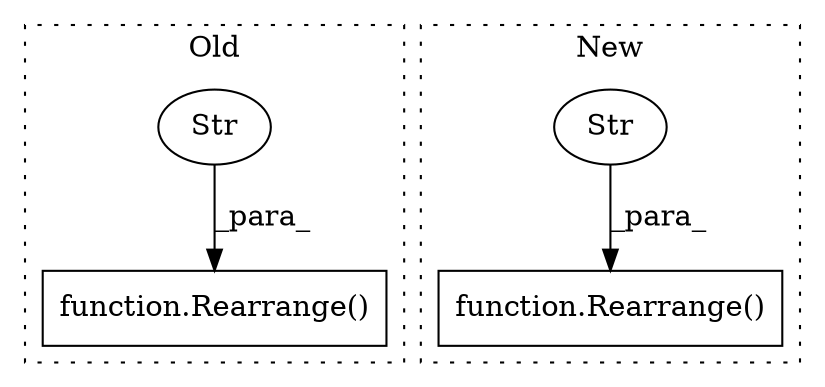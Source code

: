 digraph G {
subgraph cluster0 {
1 [label="function.Rearrange()" a="75" s="1066,1098" l="10,1" shape="box"];
3 [label="Str" a="66" s="1076" l="22" shape="ellipse"];
label = "Old";
style="dotted";
}
subgraph cluster1 {
2 [label="function.Rearrange()" a="75" s="1405,1441" l="10,14" shape="box"];
4 [label="Str" a="66" s="1415" l="26" shape="ellipse"];
label = "New";
style="dotted";
}
3 -> 1 [label="_para_"];
4 -> 2 [label="_para_"];
}